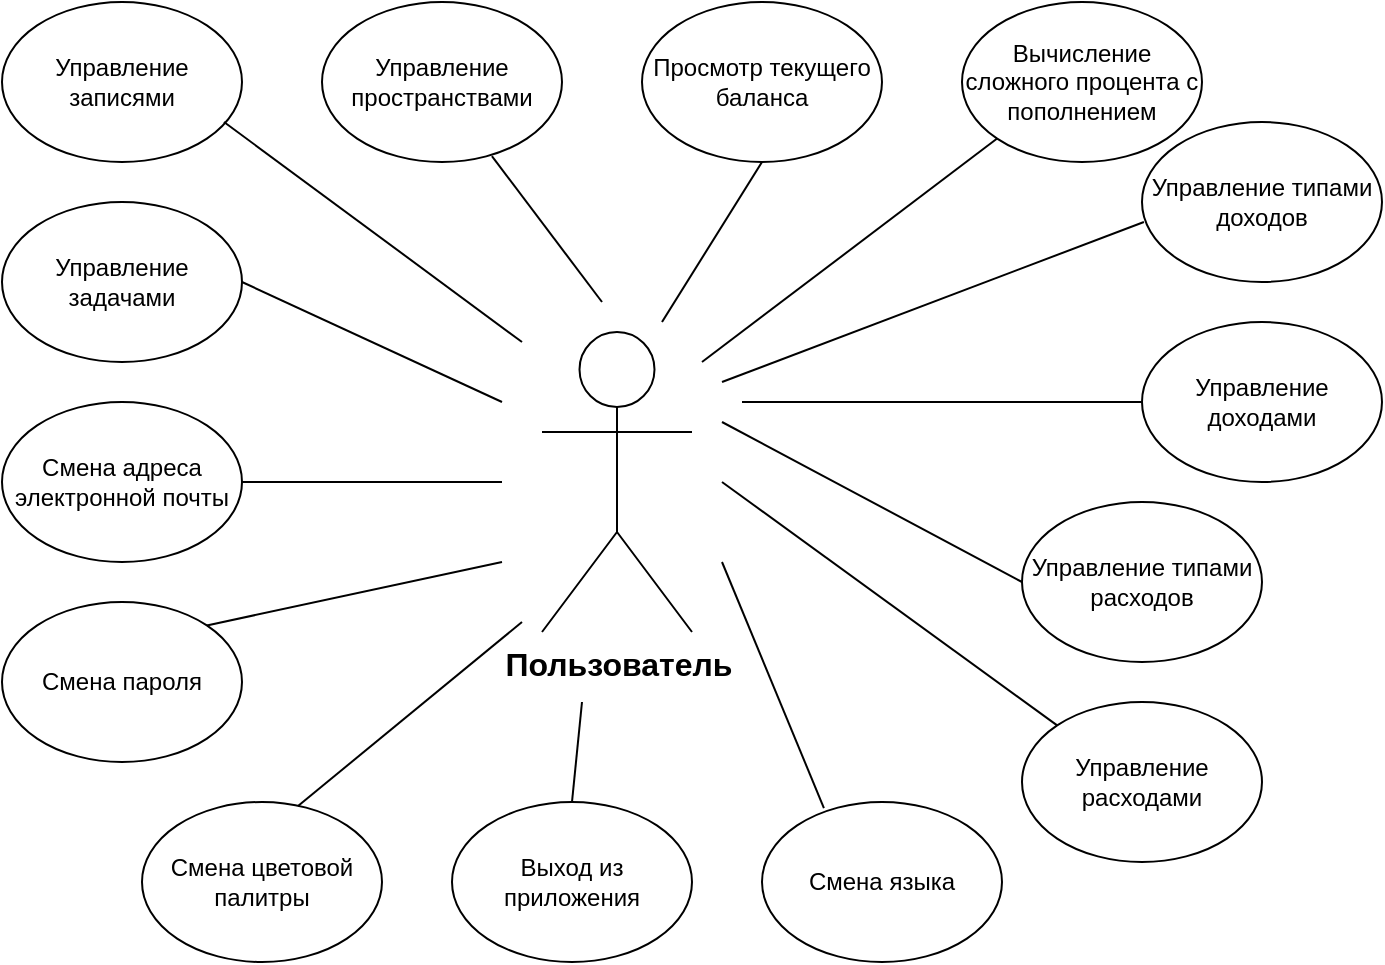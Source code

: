<mxfile version="24.4.4" type="device">
  <diagram name="Страница — 1" id="7m5kgm1k3rQHASERUR9S">
    <mxGraphModel dx="1100" dy="645" grid="1" gridSize="10" guides="1" tooltips="1" connect="1" arrows="1" fold="1" page="1" pageScale="1" pageWidth="827" pageHeight="1169" math="0" shadow="0">
      <root>
        <mxCell id="0" />
        <mxCell id="1" parent="0" />
        <mxCell id="b2R_zKYD0ip4TcaFbPhI-1" value="&lt;font style=&quot;font-size: 16px;&quot;&gt;&lt;b&gt;Пользователь&lt;/b&gt;&lt;/font&gt;" style="shape=umlActor;verticalLabelPosition=bottom;verticalAlign=top;html=1;outlineConnect=0;" parent="1" vertex="1">
          <mxGeometry x="390" y="205" width="75" height="150" as="geometry" />
        </mxCell>
        <mxCell id="b2R_zKYD0ip4TcaFbPhI-3" value="Смена пароля" style="ellipse;whiteSpace=wrap;html=1;" parent="1" vertex="1">
          <mxGeometry x="120.0" y="340" width="120" height="80" as="geometry" />
        </mxCell>
        <mxCell id="b2R_zKYD0ip4TcaFbPhI-4" value="Смена адреса электронной почты" style="ellipse;whiteSpace=wrap;html=1;" parent="1" vertex="1">
          <mxGeometry x="120" y="240" width="120" height="80" as="geometry" />
        </mxCell>
        <mxCell id="b2R_zKYD0ip4TcaFbPhI-5" value="Смена цветовой палитры" style="ellipse;whiteSpace=wrap;html=1;" parent="1" vertex="1">
          <mxGeometry x="190" y="440" width="120" height="80" as="geometry" />
        </mxCell>
        <mxCell id="b2R_zKYD0ip4TcaFbPhI-6" value="Смена языка" style="ellipse;whiteSpace=wrap;html=1;" parent="1" vertex="1">
          <mxGeometry x="500" y="440" width="120" height="80" as="geometry" />
        </mxCell>
        <mxCell id="b2R_zKYD0ip4TcaFbPhI-7" value="Выход из приложения" style="ellipse;whiteSpace=wrap;html=1;" parent="1" vertex="1">
          <mxGeometry x="345" y="440" width="120" height="80" as="geometry" />
        </mxCell>
        <mxCell id="b2R_zKYD0ip4TcaFbPhI-9" value="Управление задачами" style="ellipse;whiteSpace=wrap;html=1;" parent="1" vertex="1">
          <mxGeometry x="120" y="140" width="120" height="80" as="geometry" />
        </mxCell>
        <mxCell id="b2R_zKYD0ip4TcaFbPhI-10" value="Управление записями" style="ellipse;whiteSpace=wrap;html=1;" parent="1" vertex="1">
          <mxGeometry x="120" y="40" width="120" height="80" as="geometry" />
        </mxCell>
        <mxCell id="b2R_zKYD0ip4TcaFbPhI-11" value="Управление пространствами" style="ellipse;whiteSpace=wrap;html=1;" parent="1" vertex="1">
          <mxGeometry x="280" y="40" width="120" height="80" as="geometry" />
        </mxCell>
        <mxCell id="b2R_zKYD0ip4TcaFbPhI-14" value="Управление расходами" style="ellipse;whiteSpace=wrap;html=1;" parent="1" vertex="1">
          <mxGeometry x="630" y="390" width="120" height="80" as="geometry" />
        </mxCell>
        <mxCell id="b2R_zKYD0ip4TcaFbPhI-15" value="Просмотр текущего баланса" style="ellipse;whiteSpace=wrap;html=1;" parent="1" vertex="1">
          <mxGeometry x="440" y="40" width="120" height="80" as="geometry" />
        </mxCell>
        <mxCell id="b2R_zKYD0ip4TcaFbPhI-16" value="Вычисление сложного процента с пополнением" style="ellipse;whiteSpace=wrap;html=1;" parent="1" vertex="1">
          <mxGeometry x="600" y="40" width="120" height="80" as="geometry" />
        </mxCell>
        <mxCell id="b2R_zKYD0ip4TcaFbPhI-17" value="Управление типами расходов" style="ellipse;whiteSpace=wrap;html=1;" parent="1" vertex="1">
          <mxGeometry x="630" y="290" width="120" height="80" as="geometry" />
        </mxCell>
        <mxCell id="b2R_zKYD0ip4TcaFbPhI-18" value="" style="endArrow=none;html=1;rounded=0;entryX=0.925;entryY=0.75;entryDx=0;entryDy=0;entryPerimeter=0;" parent="1" target="b2R_zKYD0ip4TcaFbPhI-10" edge="1">
          <mxGeometry width="50" height="50" relative="1" as="geometry">
            <mxPoint x="380" y="210" as="sourcePoint" />
            <mxPoint x="380" y="240" as="targetPoint" />
          </mxGeometry>
        </mxCell>
        <mxCell id="b2R_zKYD0ip4TcaFbPhI-19" value="" style="endArrow=none;html=1;rounded=0;entryX=0.708;entryY=0.963;entryDx=0;entryDy=0;entryPerimeter=0;" parent="1" target="b2R_zKYD0ip4TcaFbPhI-11" edge="1">
          <mxGeometry width="50" height="50" relative="1" as="geometry">
            <mxPoint x="420" y="190" as="sourcePoint" />
            <mxPoint x="380" y="120" as="targetPoint" />
          </mxGeometry>
        </mxCell>
        <mxCell id="b2R_zKYD0ip4TcaFbPhI-20" value="" style="endArrow=none;html=1;rounded=0;entryX=1;entryY=0.5;entryDx=0;entryDy=0;" parent="1" target="b2R_zKYD0ip4TcaFbPhI-9" edge="1">
          <mxGeometry width="50" height="50" relative="1" as="geometry">
            <mxPoint x="370" y="240" as="sourcePoint" />
            <mxPoint x="251" y="120" as="targetPoint" />
          </mxGeometry>
        </mxCell>
        <mxCell id="b2R_zKYD0ip4TcaFbPhI-22" value="" style="endArrow=none;html=1;rounded=0;entryX=1;entryY=0.5;entryDx=0;entryDy=0;" parent="1" target="b2R_zKYD0ip4TcaFbPhI-4" edge="1">
          <mxGeometry width="50" height="50" relative="1" as="geometry">
            <mxPoint x="370" y="280" as="sourcePoint" />
            <mxPoint x="242" y="371" as="targetPoint" />
          </mxGeometry>
        </mxCell>
        <mxCell id="b2R_zKYD0ip4TcaFbPhI-23" value="" style="endArrow=none;html=1;rounded=0;entryX=1;entryY=0;entryDx=0;entryDy=0;" parent="1" target="b2R_zKYD0ip4TcaFbPhI-3" edge="1">
          <mxGeometry width="50" height="50" relative="1" as="geometry">
            <mxPoint x="370" y="320" as="sourcePoint" />
            <mxPoint x="281" y="150" as="targetPoint" />
          </mxGeometry>
        </mxCell>
        <mxCell id="b2R_zKYD0ip4TcaFbPhI-24" value="" style="endArrow=none;html=1;rounded=0;exitX=0.65;exitY=0.025;exitDx=0;exitDy=0;exitPerimeter=0;" parent="1" source="b2R_zKYD0ip4TcaFbPhI-5" edge="1">
          <mxGeometry width="50" height="50" relative="1" as="geometry">
            <mxPoint x="390" y="360" as="sourcePoint" />
            <mxPoint x="380" y="350" as="targetPoint" />
          </mxGeometry>
        </mxCell>
        <mxCell id="b2R_zKYD0ip4TcaFbPhI-25" value="" style="endArrow=none;html=1;rounded=0;entryX=0.5;entryY=0;entryDx=0;entryDy=0;" parent="1" target="b2R_zKYD0ip4TcaFbPhI-7" edge="1">
          <mxGeometry width="50" height="50" relative="1" as="geometry">
            <mxPoint x="410" y="390" as="sourcePoint" />
            <mxPoint x="393" y="436" as="targetPoint" />
          </mxGeometry>
        </mxCell>
        <mxCell id="b2R_zKYD0ip4TcaFbPhI-26" value="" style="endArrow=none;html=1;rounded=0;entryX=0.5;entryY=1;entryDx=0;entryDy=0;" parent="1" target="b2R_zKYD0ip4TcaFbPhI-15" edge="1">
          <mxGeometry width="50" height="50" relative="1" as="geometry">
            <mxPoint x="450" y="200" as="sourcePoint" />
            <mxPoint x="301" y="170" as="targetPoint" />
          </mxGeometry>
        </mxCell>
        <mxCell id="b2R_zKYD0ip4TcaFbPhI-27" value="" style="endArrow=none;html=1;rounded=0;entryX=0;entryY=1;entryDx=0;entryDy=0;" parent="1" target="b2R_zKYD0ip4TcaFbPhI-16" edge="1">
          <mxGeometry width="50" height="50" relative="1" as="geometry">
            <mxPoint x="470" y="220" as="sourcePoint" />
            <mxPoint x="311" y="180" as="targetPoint" />
          </mxGeometry>
        </mxCell>
        <mxCell id="b2R_zKYD0ip4TcaFbPhI-28" value="" style="endArrow=none;html=1;rounded=0;entryX=0;entryY=0.5;entryDx=0;entryDy=0;" parent="1" target="b2R_zKYD0ip4TcaFbPhI-17" edge="1">
          <mxGeometry width="50" height="50" relative="1" as="geometry">
            <mxPoint x="480" y="250" as="sourcePoint" />
            <mxPoint x="321" y="190" as="targetPoint" />
          </mxGeometry>
        </mxCell>
        <mxCell id="b2R_zKYD0ip4TcaFbPhI-29" value="" style="endArrow=none;html=1;rounded=0;entryX=0;entryY=0;entryDx=0;entryDy=0;" parent="1" target="b2R_zKYD0ip4TcaFbPhI-14" edge="1">
          <mxGeometry width="50" height="50" relative="1" as="geometry">
            <mxPoint x="480" y="280" as="sourcePoint" />
            <mxPoint x="331" y="200" as="targetPoint" />
          </mxGeometry>
        </mxCell>
        <mxCell id="b2R_zKYD0ip4TcaFbPhI-30" value="" style="endArrow=none;html=1;rounded=0;entryX=0.258;entryY=0.038;entryDx=0;entryDy=0;entryPerimeter=0;" parent="1" target="b2R_zKYD0ip4TcaFbPhI-6" edge="1">
          <mxGeometry width="50" height="50" relative="1" as="geometry">
            <mxPoint x="480" y="320" as="sourcePoint" />
            <mxPoint x="341" y="210" as="targetPoint" />
          </mxGeometry>
        </mxCell>
        <mxCell id="ZQYyJMzTgu63nv60aK1a-1" value="Управление доходами" style="ellipse;whiteSpace=wrap;html=1;" vertex="1" parent="1">
          <mxGeometry x="690" y="200" width="120" height="80" as="geometry" />
        </mxCell>
        <mxCell id="ZQYyJMzTgu63nv60aK1a-2" value="Управление типами доходов" style="ellipse;whiteSpace=wrap;html=1;" vertex="1" parent="1">
          <mxGeometry x="690" y="100" width="120" height="80" as="geometry" />
        </mxCell>
        <mxCell id="ZQYyJMzTgu63nv60aK1a-3" value="" style="endArrow=none;html=1;rounded=0;entryX=0.008;entryY=0.625;entryDx=0;entryDy=0;entryPerimeter=0;" edge="1" parent="1" target="ZQYyJMzTgu63nv60aK1a-2">
          <mxGeometry width="50" height="50" relative="1" as="geometry">
            <mxPoint x="480" y="230" as="sourcePoint" />
            <mxPoint x="628" y="118" as="targetPoint" />
          </mxGeometry>
        </mxCell>
        <mxCell id="ZQYyJMzTgu63nv60aK1a-4" value="" style="endArrow=none;html=1;rounded=0;entryX=0;entryY=0.5;entryDx=0;entryDy=0;" edge="1" parent="1" target="ZQYyJMzTgu63nv60aK1a-1">
          <mxGeometry width="50" height="50" relative="1" as="geometry">
            <mxPoint x="490" y="240" as="sourcePoint" />
            <mxPoint x="701" y="160" as="targetPoint" />
          </mxGeometry>
        </mxCell>
      </root>
    </mxGraphModel>
  </diagram>
</mxfile>

